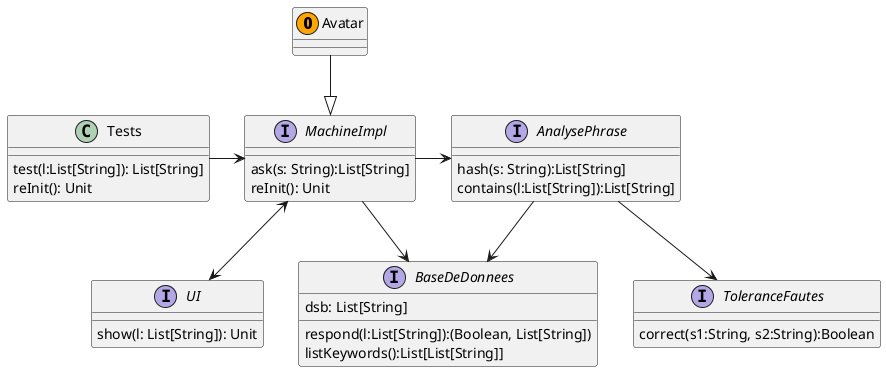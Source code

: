 /* Pour afficher le diagramme UML:  
   Window>Show view>Other>Plantuml 
   La doc: http://plantuml.com/class-diagram
*/

@startuml

class Avatar<<(O, Orange)>>

interface MachineImpl{
	ask(s: String):List[String]
	reInit(): Unit
 }
 
 interface UI{
 	show(l: List[String]): Unit
}

interface AnalysePhrase{
	hash(s: String):List[String]
	contains(l:List[String]):List[String]
}

interface BaseDeDonnees{
	dsb: List[String]
	respond(l:List[String]):(Boolean, List[String])
	listKeywords():List[List[String]]
}

interface ToleranceFautes{
	correct(s1:String, s2:String):Boolean
}

class Tests{
test(l:List[String]): List[String]
reInit(): Unit
}

Avatar --|> MachineImpl
MachineImpl <--> UI
MachineImpl -> AnalysePhrase
AnalysePhrase --> BaseDeDonnees/* Pour afficher le diagramme UML:  
   Window>Show view>Other>Plantuml 
   La doc: http://plantuml.com/class-diagram
*/

@startuml

class Avatar<<(O, Orange)>>

interface MachineImpl{
	ask(s: String):List[String]
	reInit(): Unit
 }
 
 interface UI{
 	show(l: List[String]): Unit
}

interface AnalysePhrase{
	hash(s: String):List[String]
	contains(l:List[String]):List[String]
}

interface BaseDeDonnees{
	dsb: List[String]
	respond(l:List[String]):(Boolean, List[String])
	listKeywords():List[List[String]]
}

interface ToleranceFautes{
	correct(s1:String, s2:String):Boolean
}

class Tests{
test(l:List[String]): List[String]
reInit(): Unit
}

Avatar --|> MachineImpl
Tests -> MachineImpl
MachineImpl <--> UI
MachineImpl -> BaseDeDonnees
MachineImpl -> AnalysePhrase
AnalysePhrase --> BaseDeDonnees
AnalysePhrase --> ToleranceFautes

 @enduml
BaseDeDonnees --> ToleranceFautes
Tests -> MachineImpl

 @enduml